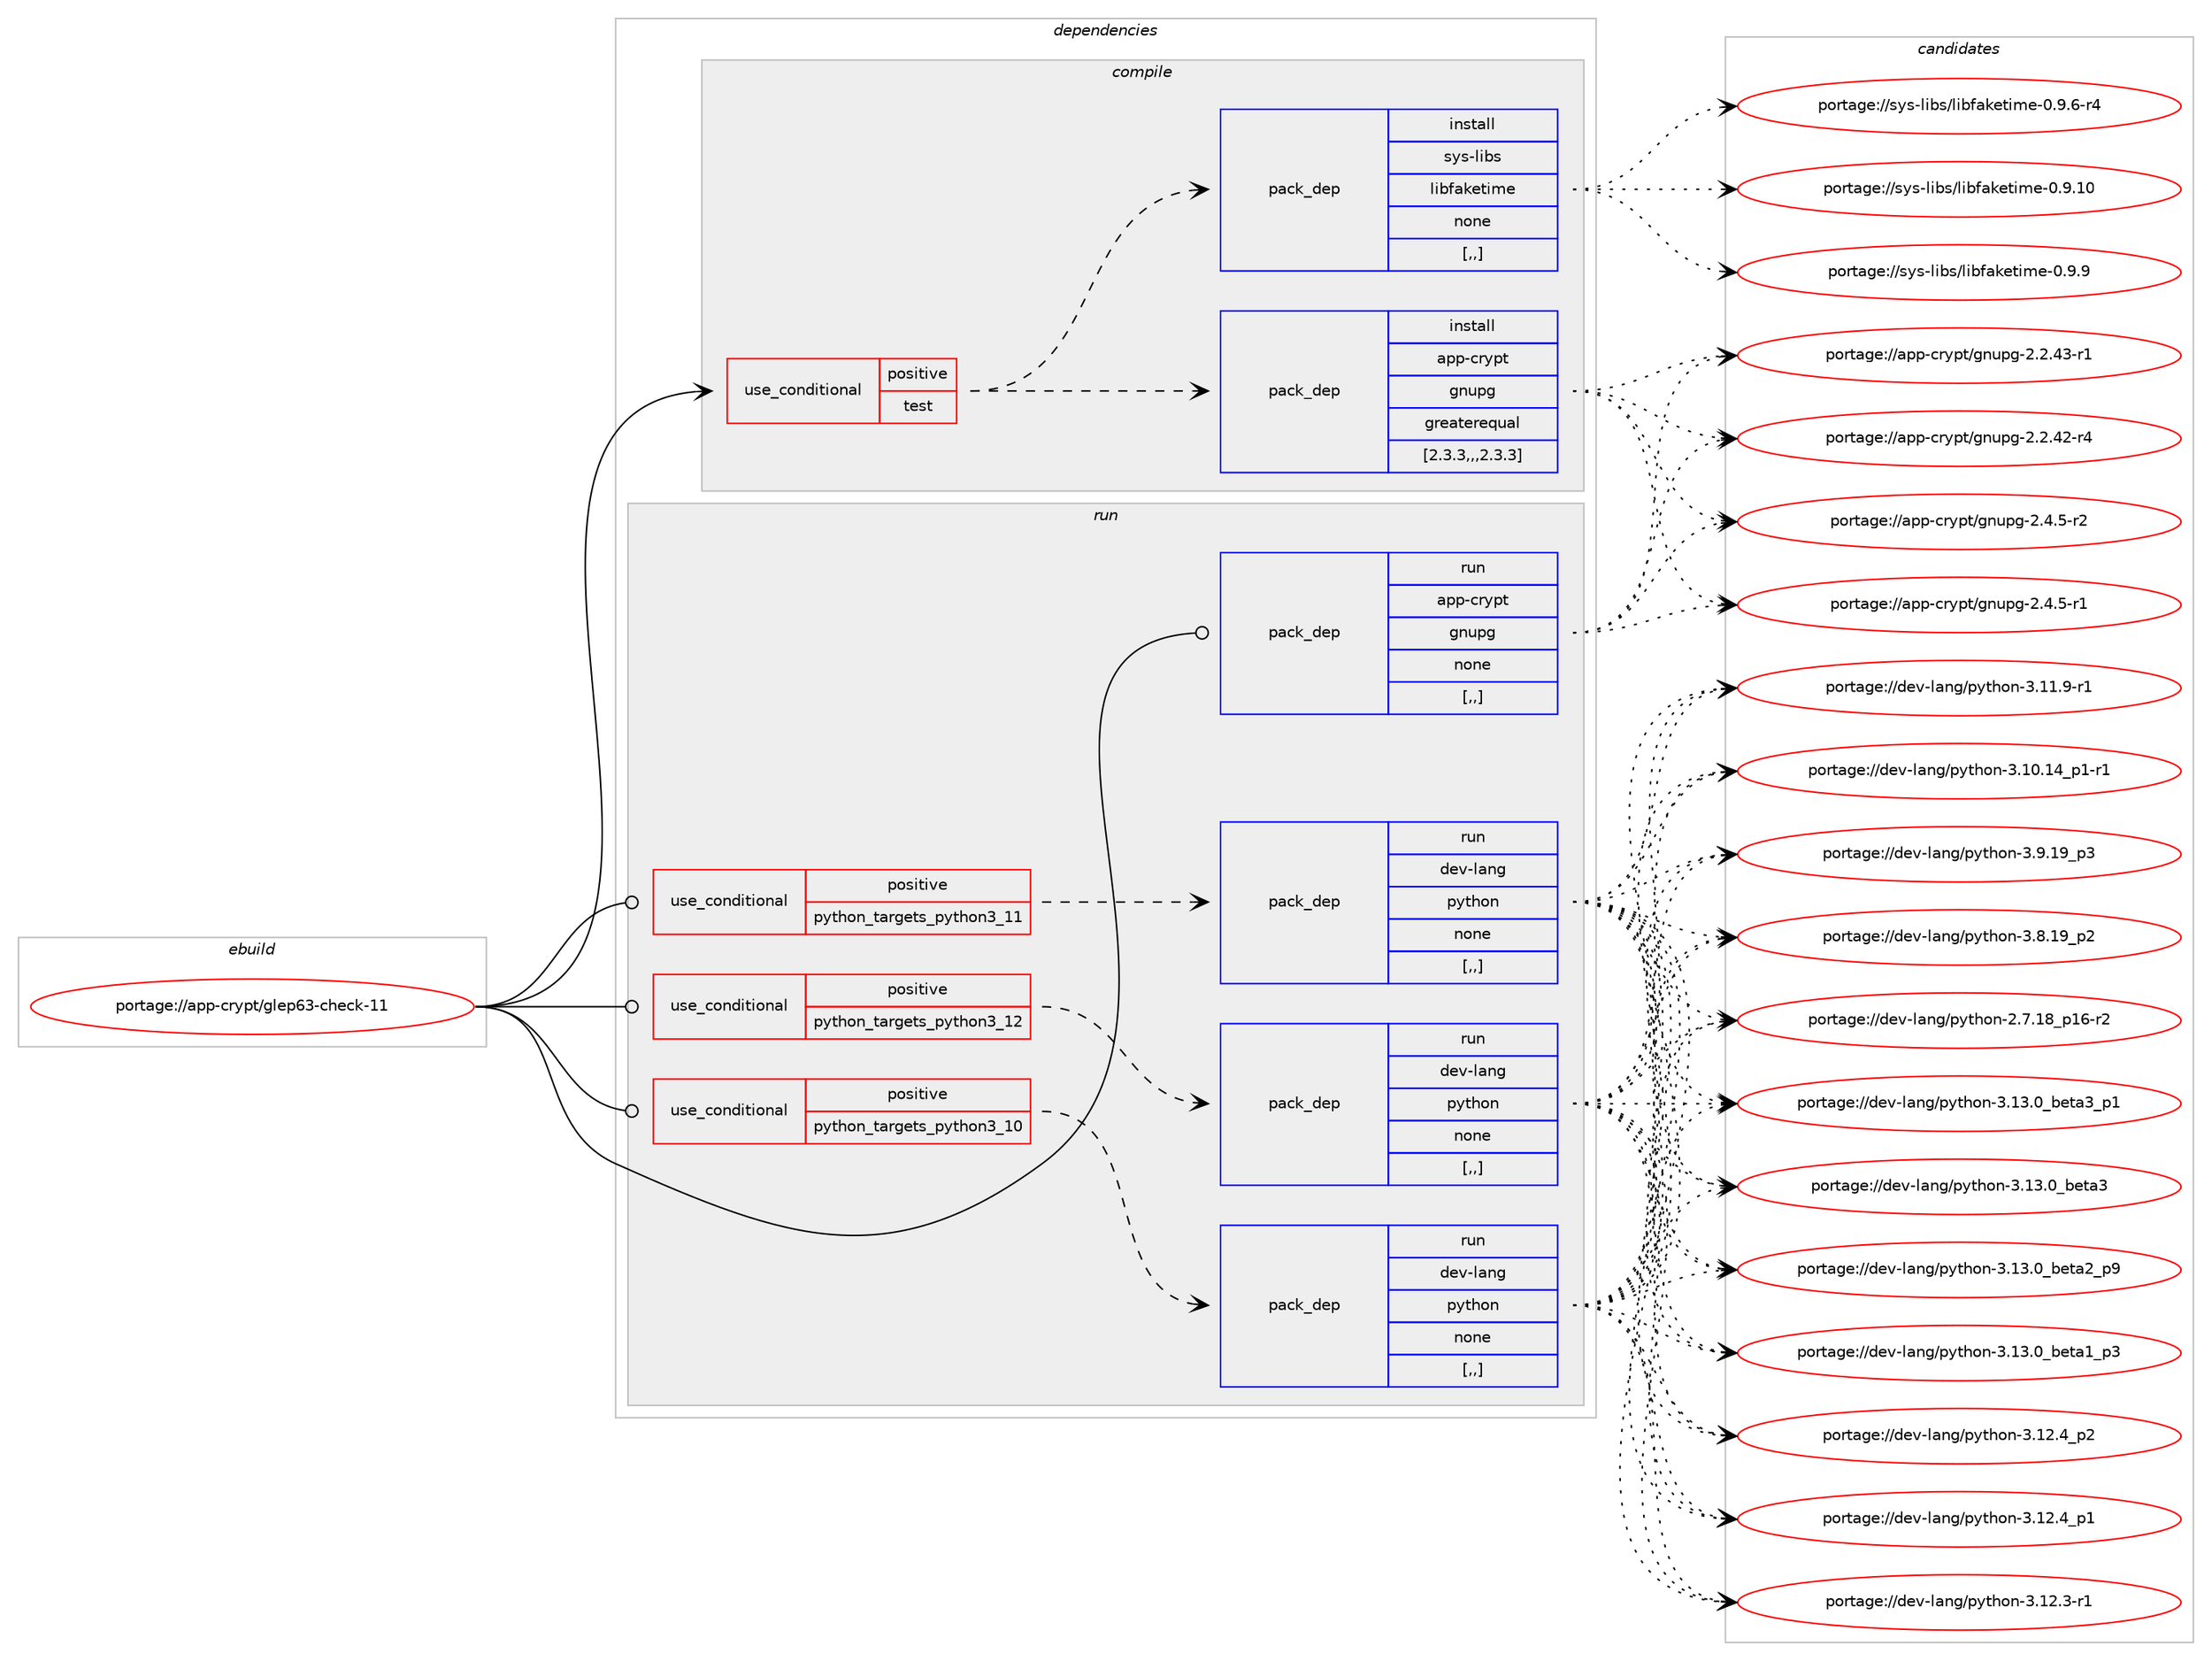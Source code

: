 digraph prolog {

# *************
# Graph options
# *************

newrank=true;
concentrate=true;
compound=true;
graph [rankdir=LR,fontname=Helvetica,fontsize=10,ranksep=1.5];#, ranksep=2.5, nodesep=0.2];
edge  [arrowhead=vee];
node  [fontname=Helvetica,fontsize=10];

# **********
# The ebuild
# **********

subgraph cluster_leftcol {
color=gray;
label=<<i>ebuild</i>>;
id [label="portage://app-crypt/glep63-check-11", color=red, width=4, href="../app-crypt/glep63-check-11.svg"];
}

# ****************
# The dependencies
# ****************

subgraph cluster_midcol {
color=gray;
label=<<i>dependencies</i>>;
subgraph cluster_compile {
fillcolor="#eeeeee";
style=filled;
label=<<i>compile</i>>;
subgraph cond3348 {
dependency12598 [label=<<TABLE BORDER="0" CELLBORDER="1" CELLSPACING="0" CELLPADDING="4"><TR><TD ROWSPAN="3" CELLPADDING="10">use_conditional</TD></TR><TR><TD>positive</TD></TR><TR><TD>test</TD></TR></TABLE>>, shape=none, color=red];
subgraph pack9181 {
dependency12599 [label=<<TABLE BORDER="0" CELLBORDER="1" CELLSPACING="0" CELLPADDING="4" WIDTH="220"><TR><TD ROWSPAN="6" CELLPADDING="30">pack_dep</TD></TR><TR><TD WIDTH="110">install</TD></TR><TR><TD>app-crypt</TD></TR><TR><TD>gnupg</TD></TR><TR><TD>greaterequal</TD></TR><TR><TD>[2.3.3,,,2.3.3]</TD></TR></TABLE>>, shape=none, color=blue];
}
dependency12598:e -> dependency12599:w [weight=20,style="dashed",arrowhead="vee"];
subgraph pack9182 {
dependency12600 [label=<<TABLE BORDER="0" CELLBORDER="1" CELLSPACING="0" CELLPADDING="4" WIDTH="220"><TR><TD ROWSPAN="6" CELLPADDING="30">pack_dep</TD></TR><TR><TD WIDTH="110">install</TD></TR><TR><TD>sys-libs</TD></TR><TR><TD>libfaketime</TD></TR><TR><TD>none</TD></TR><TR><TD>[,,]</TD></TR></TABLE>>, shape=none, color=blue];
}
dependency12598:e -> dependency12600:w [weight=20,style="dashed",arrowhead="vee"];
}
id:e -> dependency12598:w [weight=20,style="solid",arrowhead="vee"];
}
subgraph cluster_compileandrun {
fillcolor="#eeeeee";
style=filled;
label=<<i>compile and run</i>>;
}
subgraph cluster_run {
fillcolor="#eeeeee";
style=filled;
label=<<i>run</i>>;
subgraph cond3349 {
dependency12601 [label=<<TABLE BORDER="0" CELLBORDER="1" CELLSPACING="0" CELLPADDING="4"><TR><TD ROWSPAN="3" CELLPADDING="10">use_conditional</TD></TR><TR><TD>positive</TD></TR><TR><TD>python_targets_python3_10</TD></TR></TABLE>>, shape=none, color=red];
subgraph pack9183 {
dependency12602 [label=<<TABLE BORDER="0" CELLBORDER="1" CELLSPACING="0" CELLPADDING="4" WIDTH="220"><TR><TD ROWSPAN="6" CELLPADDING="30">pack_dep</TD></TR><TR><TD WIDTH="110">run</TD></TR><TR><TD>dev-lang</TD></TR><TR><TD>python</TD></TR><TR><TD>none</TD></TR><TR><TD>[,,]</TD></TR></TABLE>>, shape=none, color=blue];
}
dependency12601:e -> dependency12602:w [weight=20,style="dashed",arrowhead="vee"];
}
id:e -> dependency12601:w [weight=20,style="solid",arrowhead="odot"];
subgraph cond3350 {
dependency12603 [label=<<TABLE BORDER="0" CELLBORDER="1" CELLSPACING="0" CELLPADDING="4"><TR><TD ROWSPAN="3" CELLPADDING="10">use_conditional</TD></TR><TR><TD>positive</TD></TR><TR><TD>python_targets_python3_11</TD></TR></TABLE>>, shape=none, color=red];
subgraph pack9184 {
dependency12604 [label=<<TABLE BORDER="0" CELLBORDER="1" CELLSPACING="0" CELLPADDING="4" WIDTH="220"><TR><TD ROWSPAN="6" CELLPADDING="30">pack_dep</TD></TR><TR><TD WIDTH="110">run</TD></TR><TR><TD>dev-lang</TD></TR><TR><TD>python</TD></TR><TR><TD>none</TD></TR><TR><TD>[,,]</TD></TR></TABLE>>, shape=none, color=blue];
}
dependency12603:e -> dependency12604:w [weight=20,style="dashed",arrowhead="vee"];
}
id:e -> dependency12603:w [weight=20,style="solid",arrowhead="odot"];
subgraph cond3351 {
dependency12605 [label=<<TABLE BORDER="0" CELLBORDER="1" CELLSPACING="0" CELLPADDING="4"><TR><TD ROWSPAN="3" CELLPADDING="10">use_conditional</TD></TR><TR><TD>positive</TD></TR><TR><TD>python_targets_python3_12</TD></TR></TABLE>>, shape=none, color=red];
subgraph pack9185 {
dependency12606 [label=<<TABLE BORDER="0" CELLBORDER="1" CELLSPACING="0" CELLPADDING="4" WIDTH="220"><TR><TD ROWSPAN="6" CELLPADDING="30">pack_dep</TD></TR><TR><TD WIDTH="110">run</TD></TR><TR><TD>dev-lang</TD></TR><TR><TD>python</TD></TR><TR><TD>none</TD></TR><TR><TD>[,,]</TD></TR></TABLE>>, shape=none, color=blue];
}
dependency12605:e -> dependency12606:w [weight=20,style="dashed",arrowhead="vee"];
}
id:e -> dependency12605:w [weight=20,style="solid",arrowhead="odot"];
subgraph pack9186 {
dependency12607 [label=<<TABLE BORDER="0" CELLBORDER="1" CELLSPACING="0" CELLPADDING="4" WIDTH="220"><TR><TD ROWSPAN="6" CELLPADDING="30">pack_dep</TD></TR><TR><TD WIDTH="110">run</TD></TR><TR><TD>app-crypt</TD></TR><TR><TD>gnupg</TD></TR><TR><TD>none</TD></TR><TR><TD>[,,]</TD></TR></TABLE>>, shape=none, color=blue];
}
id:e -> dependency12607:w [weight=20,style="solid",arrowhead="odot"];
}
}

# **************
# The candidates
# **************

subgraph cluster_choices {
rank=same;
color=gray;
label=<<i>candidates</i>>;

subgraph choice9181 {
color=black;
nodesep=1;
choice971121124599114121112116471031101171121034550465246534511450 [label="portage://app-crypt/gnupg-2.4.5-r2", color=red, width=4,href="../app-crypt/gnupg-2.4.5-r2.svg"];
choice971121124599114121112116471031101171121034550465246534511449 [label="portage://app-crypt/gnupg-2.4.5-r1", color=red, width=4,href="../app-crypt/gnupg-2.4.5-r1.svg"];
choice97112112459911412111211647103110117112103455046504652514511449 [label="portage://app-crypt/gnupg-2.2.43-r1", color=red, width=4,href="../app-crypt/gnupg-2.2.43-r1.svg"];
choice97112112459911412111211647103110117112103455046504652504511452 [label="portage://app-crypt/gnupg-2.2.42-r4", color=red, width=4,href="../app-crypt/gnupg-2.2.42-r4.svg"];
dependency12599:e -> choice971121124599114121112116471031101171121034550465246534511450:w [style=dotted,weight="100"];
dependency12599:e -> choice971121124599114121112116471031101171121034550465246534511449:w [style=dotted,weight="100"];
dependency12599:e -> choice97112112459911412111211647103110117112103455046504652514511449:w [style=dotted,weight="100"];
dependency12599:e -> choice97112112459911412111211647103110117112103455046504652504511452:w [style=dotted,weight="100"];
}
subgraph choice9182 {
color=black;
nodesep=1;
choice115121115451081059811547108105981029710710111610510910145484657464948 [label="portage://sys-libs/libfaketime-0.9.10", color=red, width=4,href="../sys-libs/libfaketime-0.9.10.svg"];
choice1151211154510810598115471081059810297107101116105109101454846574657 [label="portage://sys-libs/libfaketime-0.9.9", color=red, width=4,href="../sys-libs/libfaketime-0.9.9.svg"];
choice11512111545108105981154710810598102971071011161051091014548465746544511452 [label="portage://sys-libs/libfaketime-0.9.6-r4", color=red, width=4,href="../sys-libs/libfaketime-0.9.6-r4.svg"];
dependency12600:e -> choice115121115451081059811547108105981029710710111610510910145484657464948:w [style=dotted,weight="100"];
dependency12600:e -> choice1151211154510810598115471081059810297107101116105109101454846574657:w [style=dotted,weight="100"];
dependency12600:e -> choice11512111545108105981154710810598102971071011161051091014548465746544511452:w [style=dotted,weight="100"];
}
subgraph choice9183 {
color=black;
nodesep=1;
choice10010111845108971101034711212111610411111045514649514648959810111697519511249 [label="portage://dev-lang/python-3.13.0_beta3_p1", color=red, width=4,href="../dev-lang/python-3.13.0_beta3_p1.svg"];
choice1001011184510897110103471121211161041111104551464951464895981011169751 [label="portage://dev-lang/python-3.13.0_beta3", color=red, width=4,href="../dev-lang/python-3.13.0_beta3.svg"];
choice10010111845108971101034711212111610411111045514649514648959810111697509511257 [label="portage://dev-lang/python-3.13.0_beta2_p9", color=red, width=4,href="../dev-lang/python-3.13.0_beta2_p9.svg"];
choice10010111845108971101034711212111610411111045514649514648959810111697499511251 [label="portage://dev-lang/python-3.13.0_beta1_p3", color=red, width=4,href="../dev-lang/python-3.13.0_beta1_p3.svg"];
choice100101118451089711010347112121116104111110455146495046529511250 [label="portage://dev-lang/python-3.12.4_p2", color=red, width=4,href="../dev-lang/python-3.12.4_p2.svg"];
choice100101118451089711010347112121116104111110455146495046529511249 [label="portage://dev-lang/python-3.12.4_p1", color=red, width=4,href="../dev-lang/python-3.12.4_p1.svg"];
choice100101118451089711010347112121116104111110455146495046514511449 [label="portage://dev-lang/python-3.12.3-r1", color=red, width=4,href="../dev-lang/python-3.12.3-r1.svg"];
choice100101118451089711010347112121116104111110455146494946574511449 [label="portage://dev-lang/python-3.11.9-r1", color=red, width=4,href="../dev-lang/python-3.11.9-r1.svg"];
choice100101118451089711010347112121116104111110455146494846495295112494511449 [label="portage://dev-lang/python-3.10.14_p1-r1", color=red, width=4,href="../dev-lang/python-3.10.14_p1-r1.svg"];
choice100101118451089711010347112121116104111110455146574649579511251 [label="portage://dev-lang/python-3.9.19_p3", color=red, width=4,href="../dev-lang/python-3.9.19_p3.svg"];
choice100101118451089711010347112121116104111110455146564649579511250 [label="portage://dev-lang/python-3.8.19_p2", color=red, width=4,href="../dev-lang/python-3.8.19_p2.svg"];
choice100101118451089711010347112121116104111110455046554649569511249544511450 [label="portage://dev-lang/python-2.7.18_p16-r2", color=red, width=4,href="../dev-lang/python-2.7.18_p16-r2.svg"];
dependency12602:e -> choice10010111845108971101034711212111610411111045514649514648959810111697519511249:w [style=dotted,weight="100"];
dependency12602:e -> choice1001011184510897110103471121211161041111104551464951464895981011169751:w [style=dotted,weight="100"];
dependency12602:e -> choice10010111845108971101034711212111610411111045514649514648959810111697509511257:w [style=dotted,weight="100"];
dependency12602:e -> choice10010111845108971101034711212111610411111045514649514648959810111697499511251:w [style=dotted,weight="100"];
dependency12602:e -> choice100101118451089711010347112121116104111110455146495046529511250:w [style=dotted,weight="100"];
dependency12602:e -> choice100101118451089711010347112121116104111110455146495046529511249:w [style=dotted,weight="100"];
dependency12602:e -> choice100101118451089711010347112121116104111110455146495046514511449:w [style=dotted,weight="100"];
dependency12602:e -> choice100101118451089711010347112121116104111110455146494946574511449:w [style=dotted,weight="100"];
dependency12602:e -> choice100101118451089711010347112121116104111110455146494846495295112494511449:w [style=dotted,weight="100"];
dependency12602:e -> choice100101118451089711010347112121116104111110455146574649579511251:w [style=dotted,weight="100"];
dependency12602:e -> choice100101118451089711010347112121116104111110455146564649579511250:w [style=dotted,weight="100"];
dependency12602:e -> choice100101118451089711010347112121116104111110455046554649569511249544511450:w [style=dotted,weight="100"];
}
subgraph choice9184 {
color=black;
nodesep=1;
choice10010111845108971101034711212111610411111045514649514648959810111697519511249 [label="portage://dev-lang/python-3.13.0_beta3_p1", color=red, width=4,href="../dev-lang/python-3.13.0_beta3_p1.svg"];
choice1001011184510897110103471121211161041111104551464951464895981011169751 [label="portage://dev-lang/python-3.13.0_beta3", color=red, width=4,href="../dev-lang/python-3.13.0_beta3.svg"];
choice10010111845108971101034711212111610411111045514649514648959810111697509511257 [label="portage://dev-lang/python-3.13.0_beta2_p9", color=red, width=4,href="../dev-lang/python-3.13.0_beta2_p9.svg"];
choice10010111845108971101034711212111610411111045514649514648959810111697499511251 [label="portage://dev-lang/python-3.13.0_beta1_p3", color=red, width=4,href="../dev-lang/python-3.13.0_beta1_p3.svg"];
choice100101118451089711010347112121116104111110455146495046529511250 [label="portage://dev-lang/python-3.12.4_p2", color=red, width=4,href="../dev-lang/python-3.12.4_p2.svg"];
choice100101118451089711010347112121116104111110455146495046529511249 [label="portage://dev-lang/python-3.12.4_p1", color=red, width=4,href="../dev-lang/python-3.12.4_p1.svg"];
choice100101118451089711010347112121116104111110455146495046514511449 [label="portage://dev-lang/python-3.12.3-r1", color=red, width=4,href="../dev-lang/python-3.12.3-r1.svg"];
choice100101118451089711010347112121116104111110455146494946574511449 [label="portage://dev-lang/python-3.11.9-r1", color=red, width=4,href="../dev-lang/python-3.11.9-r1.svg"];
choice100101118451089711010347112121116104111110455146494846495295112494511449 [label="portage://dev-lang/python-3.10.14_p1-r1", color=red, width=4,href="../dev-lang/python-3.10.14_p1-r1.svg"];
choice100101118451089711010347112121116104111110455146574649579511251 [label="portage://dev-lang/python-3.9.19_p3", color=red, width=4,href="../dev-lang/python-3.9.19_p3.svg"];
choice100101118451089711010347112121116104111110455146564649579511250 [label="portage://dev-lang/python-3.8.19_p2", color=red, width=4,href="../dev-lang/python-3.8.19_p2.svg"];
choice100101118451089711010347112121116104111110455046554649569511249544511450 [label="portage://dev-lang/python-2.7.18_p16-r2", color=red, width=4,href="../dev-lang/python-2.7.18_p16-r2.svg"];
dependency12604:e -> choice10010111845108971101034711212111610411111045514649514648959810111697519511249:w [style=dotted,weight="100"];
dependency12604:e -> choice1001011184510897110103471121211161041111104551464951464895981011169751:w [style=dotted,weight="100"];
dependency12604:e -> choice10010111845108971101034711212111610411111045514649514648959810111697509511257:w [style=dotted,weight="100"];
dependency12604:e -> choice10010111845108971101034711212111610411111045514649514648959810111697499511251:w [style=dotted,weight="100"];
dependency12604:e -> choice100101118451089711010347112121116104111110455146495046529511250:w [style=dotted,weight="100"];
dependency12604:e -> choice100101118451089711010347112121116104111110455146495046529511249:w [style=dotted,weight="100"];
dependency12604:e -> choice100101118451089711010347112121116104111110455146495046514511449:w [style=dotted,weight="100"];
dependency12604:e -> choice100101118451089711010347112121116104111110455146494946574511449:w [style=dotted,weight="100"];
dependency12604:e -> choice100101118451089711010347112121116104111110455146494846495295112494511449:w [style=dotted,weight="100"];
dependency12604:e -> choice100101118451089711010347112121116104111110455146574649579511251:w [style=dotted,weight="100"];
dependency12604:e -> choice100101118451089711010347112121116104111110455146564649579511250:w [style=dotted,weight="100"];
dependency12604:e -> choice100101118451089711010347112121116104111110455046554649569511249544511450:w [style=dotted,weight="100"];
}
subgraph choice9185 {
color=black;
nodesep=1;
choice10010111845108971101034711212111610411111045514649514648959810111697519511249 [label="portage://dev-lang/python-3.13.0_beta3_p1", color=red, width=4,href="../dev-lang/python-3.13.0_beta3_p1.svg"];
choice1001011184510897110103471121211161041111104551464951464895981011169751 [label="portage://dev-lang/python-3.13.0_beta3", color=red, width=4,href="../dev-lang/python-3.13.0_beta3.svg"];
choice10010111845108971101034711212111610411111045514649514648959810111697509511257 [label="portage://dev-lang/python-3.13.0_beta2_p9", color=red, width=4,href="../dev-lang/python-3.13.0_beta2_p9.svg"];
choice10010111845108971101034711212111610411111045514649514648959810111697499511251 [label="portage://dev-lang/python-3.13.0_beta1_p3", color=red, width=4,href="../dev-lang/python-3.13.0_beta1_p3.svg"];
choice100101118451089711010347112121116104111110455146495046529511250 [label="portage://dev-lang/python-3.12.4_p2", color=red, width=4,href="../dev-lang/python-3.12.4_p2.svg"];
choice100101118451089711010347112121116104111110455146495046529511249 [label="portage://dev-lang/python-3.12.4_p1", color=red, width=4,href="../dev-lang/python-3.12.4_p1.svg"];
choice100101118451089711010347112121116104111110455146495046514511449 [label="portage://dev-lang/python-3.12.3-r1", color=red, width=4,href="../dev-lang/python-3.12.3-r1.svg"];
choice100101118451089711010347112121116104111110455146494946574511449 [label="portage://dev-lang/python-3.11.9-r1", color=red, width=4,href="../dev-lang/python-3.11.9-r1.svg"];
choice100101118451089711010347112121116104111110455146494846495295112494511449 [label="portage://dev-lang/python-3.10.14_p1-r1", color=red, width=4,href="../dev-lang/python-3.10.14_p1-r1.svg"];
choice100101118451089711010347112121116104111110455146574649579511251 [label="portage://dev-lang/python-3.9.19_p3", color=red, width=4,href="../dev-lang/python-3.9.19_p3.svg"];
choice100101118451089711010347112121116104111110455146564649579511250 [label="portage://dev-lang/python-3.8.19_p2", color=red, width=4,href="../dev-lang/python-3.8.19_p2.svg"];
choice100101118451089711010347112121116104111110455046554649569511249544511450 [label="portage://dev-lang/python-2.7.18_p16-r2", color=red, width=4,href="../dev-lang/python-2.7.18_p16-r2.svg"];
dependency12606:e -> choice10010111845108971101034711212111610411111045514649514648959810111697519511249:w [style=dotted,weight="100"];
dependency12606:e -> choice1001011184510897110103471121211161041111104551464951464895981011169751:w [style=dotted,weight="100"];
dependency12606:e -> choice10010111845108971101034711212111610411111045514649514648959810111697509511257:w [style=dotted,weight="100"];
dependency12606:e -> choice10010111845108971101034711212111610411111045514649514648959810111697499511251:w [style=dotted,weight="100"];
dependency12606:e -> choice100101118451089711010347112121116104111110455146495046529511250:w [style=dotted,weight="100"];
dependency12606:e -> choice100101118451089711010347112121116104111110455146495046529511249:w [style=dotted,weight="100"];
dependency12606:e -> choice100101118451089711010347112121116104111110455146495046514511449:w [style=dotted,weight="100"];
dependency12606:e -> choice100101118451089711010347112121116104111110455146494946574511449:w [style=dotted,weight="100"];
dependency12606:e -> choice100101118451089711010347112121116104111110455146494846495295112494511449:w [style=dotted,weight="100"];
dependency12606:e -> choice100101118451089711010347112121116104111110455146574649579511251:w [style=dotted,weight="100"];
dependency12606:e -> choice100101118451089711010347112121116104111110455146564649579511250:w [style=dotted,weight="100"];
dependency12606:e -> choice100101118451089711010347112121116104111110455046554649569511249544511450:w [style=dotted,weight="100"];
}
subgraph choice9186 {
color=black;
nodesep=1;
choice971121124599114121112116471031101171121034550465246534511450 [label="portage://app-crypt/gnupg-2.4.5-r2", color=red, width=4,href="../app-crypt/gnupg-2.4.5-r2.svg"];
choice971121124599114121112116471031101171121034550465246534511449 [label="portage://app-crypt/gnupg-2.4.5-r1", color=red, width=4,href="../app-crypt/gnupg-2.4.5-r1.svg"];
choice97112112459911412111211647103110117112103455046504652514511449 [label="portage://app-crypt/gnupg-2.2.43-r1", color=red, width=4,href="../app-crypt/gnupg-2.2.43-r1.svg"];
choice97112112459911412111211647103110117112103455046504652504511452 [label="portage://app-crypt/gnupg-2.2.42-r4", color=red, width=4,href="../app-crypt/gnupg-2.2.42-r4.svg"];
dependency12607:e -> choice971121124599114121112116471031101171121034550465246534511450:w [style=dotted,weight="100"];
dependency12607:e -> choice971121124599114121112116471031101171121034550465246534511449:w [style=dotted,weight="100"];
dependency12607:e -> choice97112112459911412111211647103110117112103455046504652514511449:w [style=dotted,weight="100"];
dependency12607:e -> choice97112112459911412111211647103110117112103455046504652504511452:w [style=dotted,weight="100"];
}
}

}
